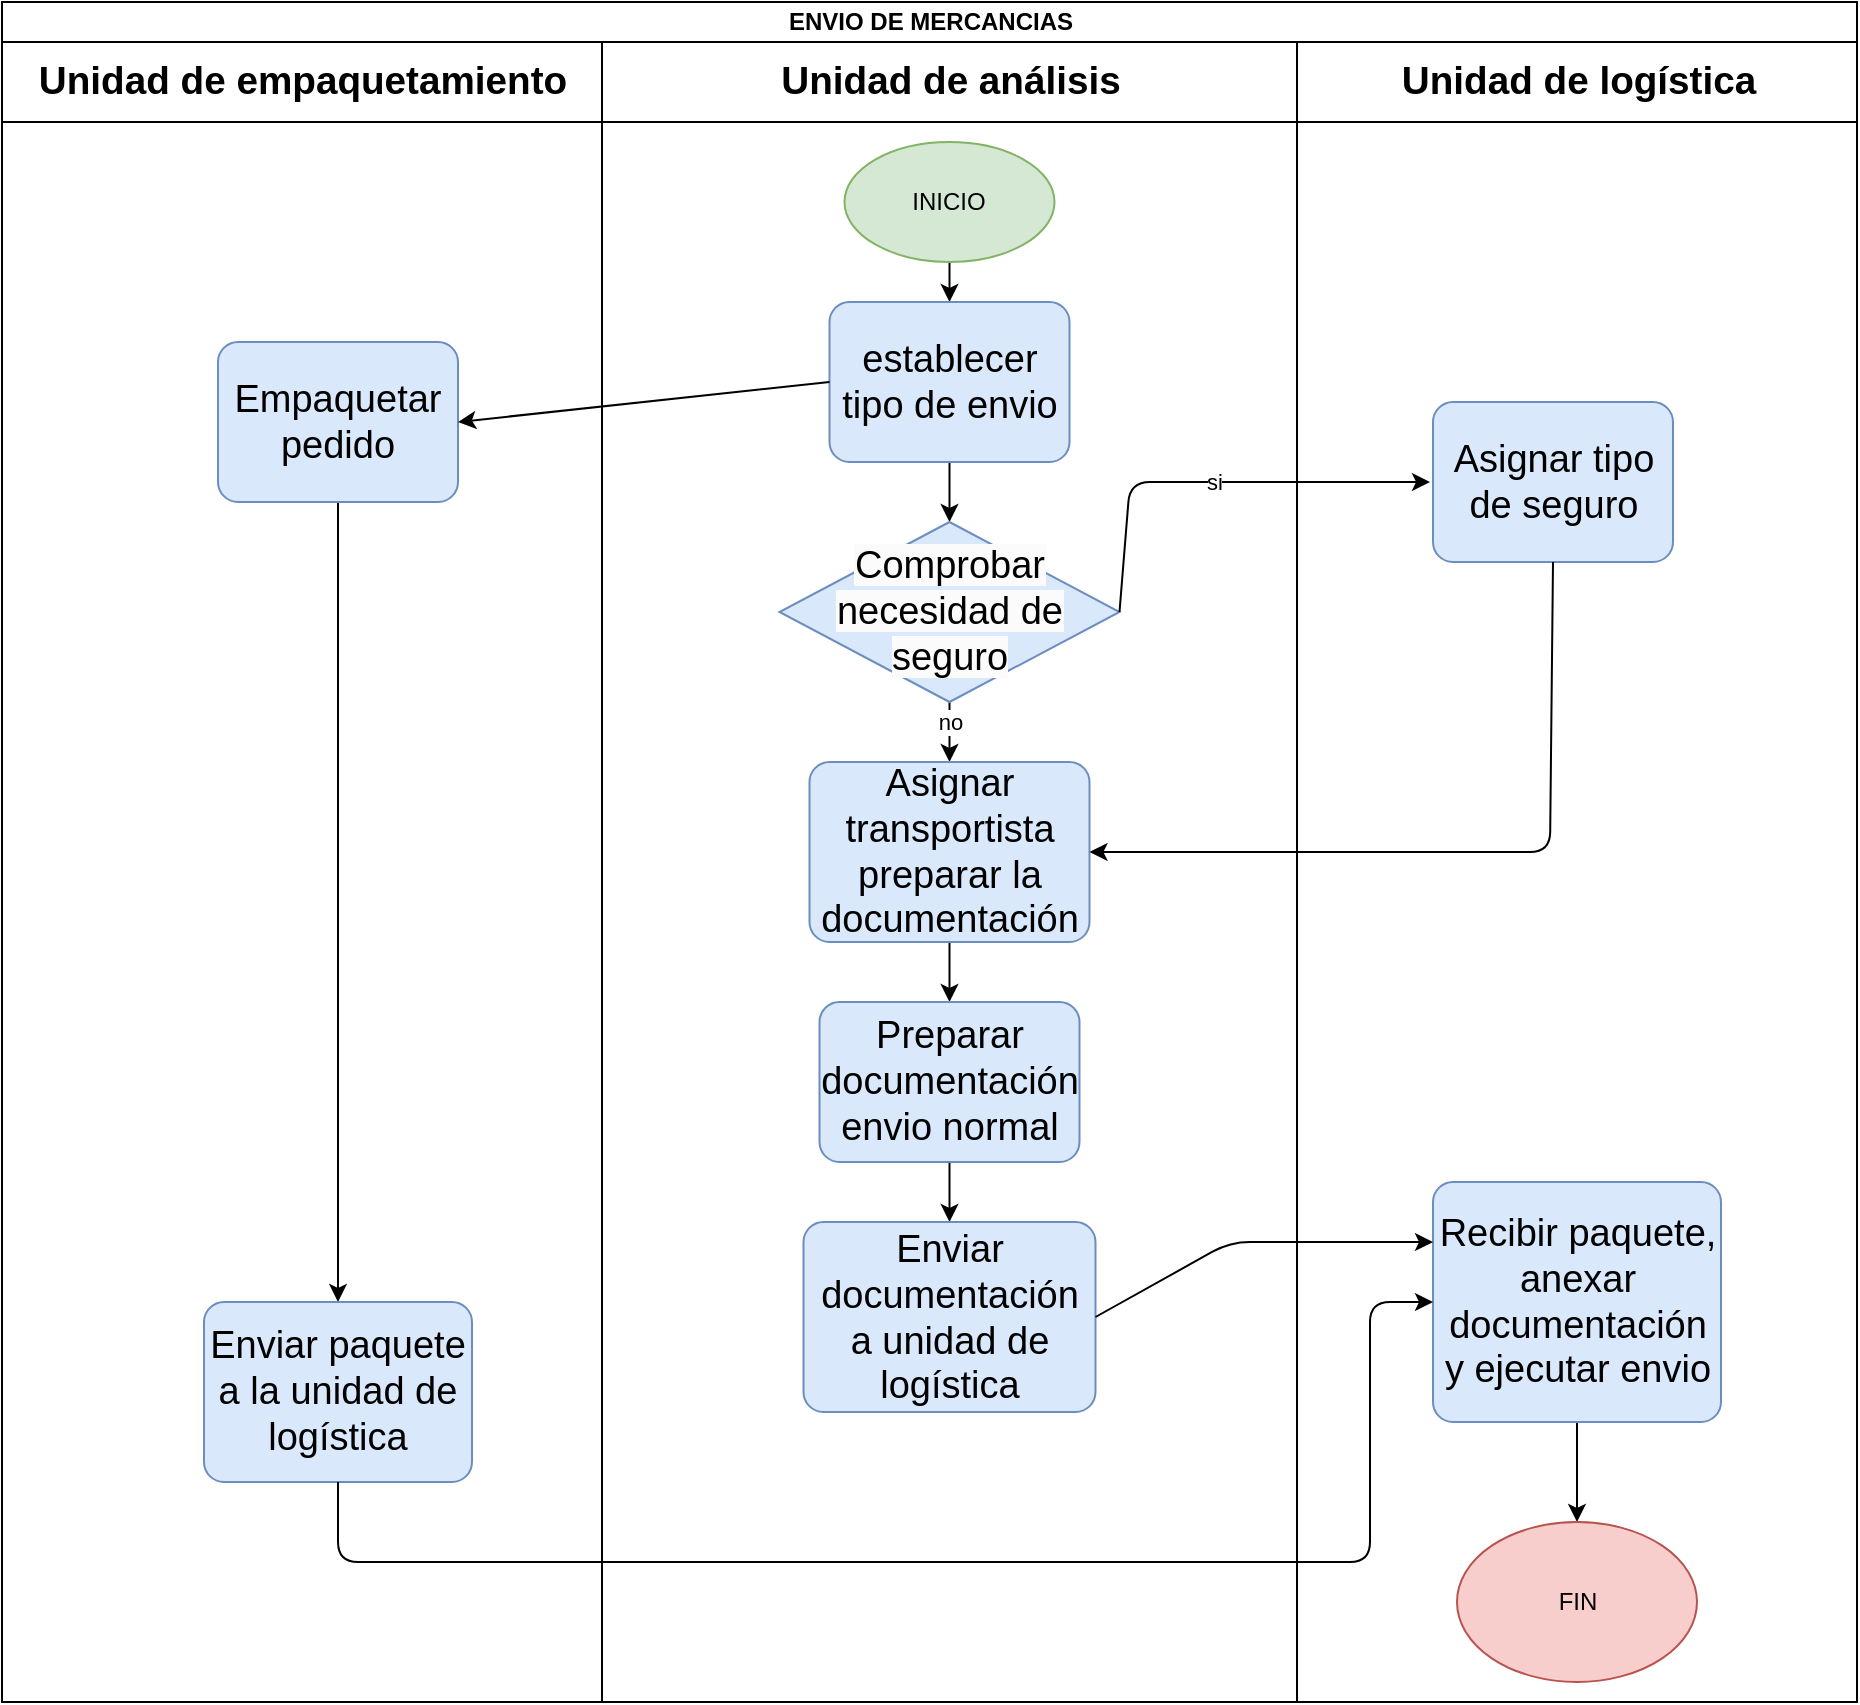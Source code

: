 <mxfile>
    <diagram id="33FnC0etuCPBl4hgdylu" name="Envio de paquetes">
        <mxGraphModel dx="1531" dy="651" grid="1" gridSize="10" guides="1" tooltips="1" connect="1" arrows="1" fold="1" page="1" pageScale="1" pageWidth="1100" pageHeight="850" math="0" shadow="0">
            <root>
                <mxCell id="0"/>
                <mxCell id="1" parent="0"/>
                <mxCell id="2" value="ENVIO DE MERCANCIAS" style="swimlane;childLayout=stackLayout;resizeParent=1;resizeParentMax=0;startSize=20;html=1;" vertex="1" parent="1">
                    <mxGeometry x="86" y="30" width="927.5" height="850" as="geometry"/>
                </mxCell>
                <mxCell id="3" value="&lt;b style=&quot;border-color: var(--border-color); font-size: 19px; background-color: rgb(255, 255, 255);&quot;&gt;&lt;span style=&quot;border-color: var(--border-color); font-size: 14.5pt; line-height: 20.687px; font-family: Helvetica, sans-serif; background-image: initial; background-position: initial; background-size: initial; background-repeat: initial; background-attachment: initial; background-origin: initial; background-clip: initial;&quot;&gt;Unidad de empaquetamiento&lt;/span&gt;&lt;/b&gt;" style="swimlane;startSize=40;html=1;" vertex="1" parent="2">
                    <mxGeometry y="20" width="300" height="830" as="geometry"/>
                </mxCell>
                <mxCell id="26" style="edgeStyle=none;html=1;entryX=0.5;entryY=0;entryDx=0;entryDy=0;entryPerimeter=0;" edge="1" parent="3" source="13" target="14">
                    <mxGeometry relative="1" as="geometry"/>
                </mxCell>
                <mxCell id="13" value="Empaquetar pedido" style="points=[[0.25,0,0],[0.5,0,0],[0.75,0,0],[1,0.25,0],[1,0.5,0],[1,0.75,0],[0.75,1,0],[0.5,1,0],[0.25,1,0],[0,0.75,0],[0,0.5,0],[0,0.25,0]];shape=mxgraph.bpmn.task;whiteSpace=wrap;rectStyle=rounded;size=10;html=1;taskMarker=abstract;fontSize=19;fillColor=#dae8fc;strokeColor=#6c8ebf;" vertex="1" parent="3">
                    <mxGeometry x="108" y="150" width="120" height="80" as="geometry"/>
                </mxCell>
                <mxCell id="14" value="Enviar paquete a la unidad de logística" style="points=[[0.25,0,0],[0.5,0,0],[0.75,0,0],[1,0.25,0],[1,0.5,0],[1,0.75,0],[0.75,1,0],[0.5,1,0],[0.25,1,0],[0,0.75,0],[0,0.5,0],[0,0.25,0]];shape=mxgraph.bpmn.task;whiteSpace=wrap;rectStyle=rounded;size=10;html=1;taskMarker=abstract;fontSize=19;fillColor=#dae8fc;strokeColor=#6c8ebf;" vertex="1" parent="3">
                    <mxGeometry x="101" y="630" width="134" height="90" as="geometry"/>
                </mxCell>
                <mxCell id="4" value="&lt;b style=&quot;border-color: var(--border-color); font-size: 19px; background-color: rgb(255, 255, 255);&quot;&gt;&lt;span style=&quot;border-color: var(--border-color); font-size: 14.5pt; line-height: 20.687px; font-family: Helvetica, sans-serif; background-image: initial; background-position: initial; background-size: initial; background-repeat: initial; background-attachment: initial; background-origin: initial; background-clip: initial;&quot;&gt;Unidad de análisis&lt;/span&gt;&lt;/b&gt;" style="swimlane;startSize=40;html=1;" vertex="1" parent="2">
                    <mxGeometry x="300" y="20" width="347.5" height="830" as="geometry"/>
                </mxCell>
                <mxCell id="19" style="edgeStyle=none;html=1;exitX=0.5;exitY=1;exitDx=0;exitDy=0;entryX=0.5;entryY=0;entryDx=0;entryDy=0;entryPerimeter=0;" edge="1" parent="4" source="7" target="8">
                    <mxGeometry relative="1" as="geometry"/>
                </mxCell>
                <mxCell id="7" value="INICIO" style="ellipse;whiteSpace=wrap;html=1;fillColor=#d5e8d4;strokeColor=#82b366;" vertex="1" parent="4">
                    <mxGeometry x="121.25" y="50" width="105" height="60" as="geometry"/>
                </mxCell>
                <mxCell id="20" style="edgeStyle=none;html=1;exitX=0.5;exitY=1;exitDx=0;exitDy=0;exitPerimeter=0;entryX=0.5;entryY=0;entryDx=0;entryDy=0;entryPerimeter=0;" edge="1" parent="4" source="8">
                    <mxGeometry relative="1" as="geometry">
                        <mxPoint x="173.75" y="240" as="targetPoint"/>
                    </mxGeometry>
                </mxCell>
                <mxCell id="8" value="establecer tipo de envio" style="points=[[0.25,0,0],[0.5,0,0],[0.75,0,0],[1,0.25,0],[1,0.5,0],[1,0.75,0],[0.75,1,0],[0.5,1,0],[0.25,1,0],[0,0.75,0],[0,0.5,0],[0,0.25,0]];shape=mxgraph.bpmn.task;whiteSpace=wrap;rectStyle=rounded;size=10;html=1;taskMarker=abstract;fontSize=19;fillColor=#dae8fc;strokeColor=#6c8ebf;" vertex="1" parent="4">
                    <mxGeometry x="113.75" y="130" width="120" height="80" as="geometry"/>
                </mxCell>
                <mxCell id="21" value="no" style="edgeStyle=none;html=1;exitX=0.5;exitY=1;exitDx=0;exitDy=0;exitPerimeter=0;entryX=0.5;entryY=0;entryDx=0;entryDy=0;entryPerimeter=0;" edge="1" parent="4" target="10">
                    <mxGeometry relative="1" as="geometry">
                        <mxPoint x="173.75" y="320" as="sourcePoint"/>
                    </mxGeometry>
                </mxCell>
                <mxCell id="22" style="edgeStyle=none;html=1;exitX=0.5;exitY=1;exitDx=0;exitDy=0;exitPerimeter=0;entryX=0.5;entryY=0;entryDx=0;entryDy=0;entryPerimeter=0;" edge="1" parent="4" source="10" target="11">
                    <mxGeometry relative="1" as="geometry"/>
                </mxCell>
                <mxCell id="10" value="Asignar transportista preparar la documentación" style="points=[[0.25,0,0],[0.5,0,0],[0.75,0,0],[1,0.25,0],[1,0.5,0],[1,0.75,0],[0.75,1,0],[0.5,1,0],[0.25,1,0],[0,0.75,0],[0,0.5,0],[0,0.25,0]];shape=mxgraph.bpmn.task;whiteSpace=wrap;rectStyle=rounded;size=10;html=1;taskMarker=abstract;fontSize=19;fillColor=#dae8fc;strokeColor=#6c8ebf;" vertex="1" parent="4">
                    <mxGeometry x="103.75" y="360" width="140" height="90" as="geometry"/>
                </mxCell>
                <mxCell id="23" style="edgeStyle=none;html=1;exitX=0.5;exitY=1;exitDx=0;exitDy=0;exitPerimeter=0;entryX=0.5;entryY=0;entryDx=0;entryDy=0;entryPerimeter=0;" edge="1" parent="4" source="11" target="12">
                    <mxGeometry relative="1" as="geometry"/>
                </mxCell>
                <mxCell id="11" value="Preparar documentación envio normal" style="points=[[0.25,0,0],[0.5,0,0],[0.75,0,0],[1,0.25,0],[1,0.5,0],[1,0.75,0],[0.75,1,0],[0.5,1,0],[0.25,1,0],[0,0.75,0],[0,0.5,0],[0,0.25,0]];shape=mxgraph.bpmn.task;whiteSpace=wrap;rectStyle=rounded;size=10;html=1;taskMarker=abstract;fontSize=19;fillColor=#dae8fc;strokeColor=#6c8ebf;" vertex="1" parent="4">
                    <mxGeometry x="108.75" y="480" width="130" height="80" as="geometry"/>
                </mxCell>
                <mxCell id="12" value="Enviar documentación a unidad de logística" style="points=[[0.25,0,0],[0.5,0,0],[0.75,0,0],[1,0.25,0],[1,0.5,0],[1,0.75,0],[0.75,1,0],[0.5,1,0],[0.25,1,0],[0,0.75,0],[0,0.5,0],[0,0.25,0]];shape=mxgraph.bpmn.task;whiteSpace=wrap;rectStyle=rounded;size=10;html=1;taskMarker=abstract;fontSize=19;fillColor=#dae8fc;strokeColor=#6c8ebf;" vertex="1" parent="4">
                    <mxGeometry x="100.75" y="590" width="146" height="95" as="geometry"/>
                </mxCell>
                <mxCell id="0RNh30HMzA_mzxDl0ZER-28" value="&lt;span style=&quot;color: rgb(0, 0, 0); font-family: Helvetica; font-size: 19px; font-style: normal; font-variant-ligatures: normal; font-variant-caps: normal; font-weight: 400; letter-spacing: normal; orphans: 2; text-align: center; text-indent: 0px; text-transform: none; widows: 2; word-spacing: 0px; -webkit-text-stroke-width: 0px; background-color: rgb(251, 251, 251); text-decoration-thickness: initial; text-decoration-style: initial; text-decoration-color: initial; float: none; display: inline !important;&quot;&gt;Comprobar necesidad de seguro&lt;/span&gt;" style="rhombus;whiteSpace=wrap;html=1;fillColor=#dae8fc;strokeColor=#6c8ebf;" vertex="1" parent="4">
                    <mxGeometry x="88.75" y="240" width="170" height="90" as="geometry"/>
                </mxCell>
                <mxCell id="5" value="&lt;b style=&quot;border-color: var(--border-color); font-size: 19px; background-color: rgb(255, 255, 255);&quot;&gt;&lt;span style=&quot;border-color: var(--border-color); font-size: 14.5pt; line-height: 20.687px; font-family: Helvetica, sans-serif; background-image: initial; background-position: initial; background-size: initial; background-repeat: initial; background-attachment: initial; background-origin: initial; background-clip: initial;&quot;&gt;Unidad de logística&lt;/span&gt;&lt;/b&gt;" style="swimlane;startSize=40;html=1;" vertex="1" parent="2">
                    <mxGeometry x="647.5" y="20" width="280" height="830" as="geometry"/>
                </mxCell>
                <mxCell id="15" value="Asignar tipo de seguro" style="points=[[0.25,0,0],[0.5,0,0],[0.75,0,0],[1,0.25,0],[1,0.5,0],[1,0.75,0],[0.75,1,0],[0.5,1,0],[0.25,1,0],[0,0.75,0],[0,0.5,0],[0,0.25,0]];shape=mxgraph.bpmn.task;whiteSpace=wrap;rectStyle=rounded;size=10;html=1;taskMarker=abstract;fontSize=19;fillColor=#dae8fc;strokeColor=#6c8ebf;" vertex="1" parent="5">
                    <mxGeometry x="68" y="180" width="120" height="80" as="geometry"/>
                </mxCell>
                <mxCell id="28" style="edgeStyle=none;html=1;entryX=0.5;entryY=0;entryDx=0;entryDy=0;" edge="1" parent="5" source="16" target="17">
                    <mxGeometry relative="1" as="geometry"/>
                </mxCell>
                <mxCell id="16" value="Recibir paquete, anexar documentación y ejecutar envio" style="points=[[0.25,0,0],[0.5,0,0],[0.75,0,0],[1,0.25,0],[1,0.5,0],[1,0.75,0],[0.75,1,0],[0.5,1,0],[0.25,1,0],[0,0.75,0],[0,0.5,0],[0,0.25,0]];shape=mxgraph.bpmn.task;whiteSpace=wrap;rectStyle=rounded;size=10;html=1;taskMarker=abstract;fontSize=19;fillColor=#dae8fc;strokeColor=#6c8ebf;" vertex="1" parent="5">
                    <mxGeometry x="68" y="570" width="144" height="120" as="geometry"/>
                </mxCell>
                <mxCell id="17" value="FIN" style="ellipse;whiteSpace=wrap;html=1;fillColor=#f8cecc;strokeColor=#b85450;" vertex="1" parent="5">
                    <mxGeometry x="80" y="740" width="120" height="80" as="geometry"/>
                </mxCell>
                <mxCell id="24" value="si" style="edgeStyle=none;html=1;exitX=1;exitY=0.5;exitDx=0;exitDy=0;" edge="1" parent="2" source="0RNh30HMzA_mzxDl0ZER-28">
                    <mxGeometry relative="1" as="geometry">
                        <mxPoint x="714" y="240" as="targetPoint"/>
                        <Array as="points">
                            <mxPoint x="564" y="240"/>
                            <mxPoint x="614" y="240"/>
                        </Array>
                    </mxGeometry>
                </mxCell>
                <mxCell id="27" style="edgeStyle=none;html=1;exitX=0.5;exitY=1;exitDx=0;exitDy=0;exitPerimeter=0;" edge="1" parent="2" source="14" target="16">
                    <mxGeometry relative="1" as="geometry">
                        <Array as="points">
                            <mxPoint x="168" y="780"/>
                            <mxPoint x="684" y="780"/>
                            <mxPoint x="684" y="650"/>
                        </Array>
                    </mxGeometry>
                </mxCell>
                <mxCell id="0RNh30HMzA_mzxDl0ZER-29" style="edgeStyle=none;html=1;exitX=0.5;exitY=1;exitDx=0;exitDy=0;exitPerimeter=0;entryX=1;entryY=0.5;entryDx=0;entryDy=0;entryPerimeter=0;" edge="1" parent="2" source="15" target="10">
                    <mxGeometry relative="1" as="geometry">
                        <Array as="points">
                            <mxPoint x="774" y="425"/>
                        </Array>
                    </mxGeometry>
                </mxCell>
                <mxCell id="0RNh30HMzA_mzxDl0ZER-30" style="edgeStyle=none;html=1;exitX=0;exitY=0.5;exitDx=0;exitDy=0;exitPerimeter=0;entryX=1;entryY=0.5;entryDx=0;entryDy=0;entryPerimeter=0;" edge="1" parent="2" source="8" target="13">
                    <mxGeometry relative="1" as="geometry"/>
                </mxCell>
                <mxCell id="0RNh30HMzA_mzxDl0ZER-31" style="edgeStyle=none;html=1;exitX=1;exitY=0.5;exitDx=0;exitDy=0;exitPerimeter=0;entryX=0;entryY=0.25;entryDx=0;entryDy=0;entryPerimeter=0;" edge="1" parent="2" source="12" target="16">
                    <mxGeometry relative="1" as="geometry">
                        <Array as="points">
                            <mxPoint x="614" y="620"/>
                        </Array>
                    </mxGeometry>
                </mxCell>
            </root>
        </mxGraphModel>
    </diagram>
    <diagram id="A1_WAnA2RnyCTs8M3FgK" name="restaurante">
        <mxGraphModel dx="4288" dy="1824" grid="1" gridSize="10" guides="1" tooltips="1" connect="1" arrows="1" fold="1" page="1" pageScale="1" pageWidth="1100" pageHeight="850" math="0" shadow="0">
            <root>
                <mxCell id="0"/>
                <mxCell id="1" parent="0"/>
                <mxCell id="DBnB95_xM_KNGCtZKGds-1" value="Atención al cliente" style="swimlane;childLayout=stackLayout;resizeParent=1;resizeParentMax=0;startSize=20;html=1;" vertex="1" parent="1">
                    <mxGeometry x="15" y="20" width="1070" height="2250" as="geometry"/>
                </mxCell>
                <mxCell id="DBnB95_xM_KNGCtZKGds-2" value="&lt;span style=&quot;font-family: Helvetica, sans-serif; font-size: 19.333px; background-color: rgb(255, 255, 255);&quot;&gt;Cliente&lt;/span&gt;" style="swimlane;startSize=30;html=1;" vertex="1" parent="DBnB95_xM_KNGCtZKGds-1">
                    <mxGeometry y="20" width="220" height="2230" as="geometry"/>
                </mxCell>
                <mxCell id="mLgC6l2f4X4PD1Qi9LRf-4" value="Ingresar al restaurante" style="points=[[0.25,0,0],[0.5,0,0],[0.75,0,0],[1,0.25,0],[1,0.5,0],[1,0.75,0],[0.75,1,0],[0.5,1,0],[0.25,1,0],[0,0.75,0],[0,0.5,0],[0,0.25,0]];shape=mxgraph.bpmn.task;whiteSpace=wrap;rectStyle=rounded;size=10;html=1;taskMarker=abstract;shadow=0;fontSize=18;fillColor=#dae8fc;strokeColor=#6c8ebf;" vertex="1" parent="DBnB95_xM_KNGCtZKGds-2">
                    <mxGeometry x="50" y="120" width="120" height="80" as="geometry"/>
                </mxCell>
                <mxCell id="mLgC6l2f4X4PD1Qi9LRf-11" style="edgeStyle=none;html=1;exitX=0.5;exitY=1;exitDx=0;exitDy=0;entryX=0.5;entryY=0;entryDx=0;entryDy=0;entryPerimeter=0;fontSize=19;" edge="1" parent="DBnB95_xM_KNGCtZKGds-2" source="mLgC6l2f4X4PD1Qi9LRf-5" target="mLgC6l2f4X4PD1Qi9LRf-4">
                    <mxGeometry relative="1" as="geometry"/>
                </mxCell>
                <mxCell id="mLgC6l2f4X4PD1Qi9LRf-5" value="INICIO" style="ellipse;whiteSpace=wrap;html=1;fontSize=19;fillColor=#d5e8d4;strokeColor=#82b366;" vertex="1" parent="DBnB95_xM_KNGCtZKGds-2">
                    <mxGeometry x="65" y="40" width="90" height="50" as="geometry"/>
                </mxCell>
                <mxCell id="mLgC6l2f4X4PD1Qi9LRf-9" value="Eliger pedido" style="points=[[0.25,0,0],[0.5,0,0],[0.75,0,0],[1,0.25,0],[1,0.5,0],[1,0.75,0],[0.75,1,0],[0.5,1,0],[0.25,1,0],[0,0.75,0],[0,0.5,0],[0,0.25,0]];shape=mxgraph.bpmn.task;whiteSpace=wrap;rectStyle=rounded;size=10;html=1;taskMarker=abstract;shadow=0;fontSize=18;fillColor=#dae8fc;strokeColor=#6c8ebf;" vertex="1" parent="DBnB95_xM_KNGCtZKGds-2">
                    <mxGeometry x="50" y="220" width="120" height="80" as="geometry"/>
                </mxCell>
                <mxCell id="mLgC6l2f4X4PD1Qi9LRf-30" value="FI N" style="ellipse;whiteSpace=wrap;html=1;fontSize=19;fillColor=#f8cecc;strokeColor=#b85450;" vertex="1" parent="DBnB95_xM_KNGCtZKGds-2">
                    <mxGeometry x="45" y="1180" width="120" height="80" as="geometry"/>
                </mxCell>
                <mxCell id="mLgC6l2f4X4PD1Qi9LRf-60" style="edgeStyle=none;html=1;exitX=0.5;exitY=1;exitDx=0;exitDy=0;exitPerimeter=0;entryX=0.5;entryY=0;entryDx=0;entryDy=0;entryPerimeter=0;fontSize=19;" edge="1" parent="DBnB95_xM_KNGCtZKGds-2" source="mLgC6l2f4X4PD1Qi9LRf-49" target="mLgC6l2f4X4PD1Qi9LRf-50">
                    <mxGeometry relative="1" as="geometry"/>
                </mxCell>
                <mxCell id="mLgC6l2f4X4PD1Qi9LRf-49" value="Recibir pedido" style="points=[[0.25,0,0],[0.5,0,0],[0.75,0,0],[1,0.25,0],[1,0.5,0],[1,0.75,0],[0.75,1,0],[0.5,1,0],[0.25,1,0],[0,0.75,0],[0,0.5,0],[0,0.25,0]];shape=mxgraph.bpmn.task;whiteSpace=wrap;rectStyle=rounded;size=10;html=1;taskMarker=abstract;fontSize=18;fillColor=#dae8fc;strokeColor=#6c8ebf;" vertex="1" parent="DBnB95_xM_KNGCtZKGds-2">
                    <mxGeometry x="50" y="1510" width="120" height="80" as="geometry"/>
                </mxCell>
                <mxCell id="mLgC6l2f4X4PD1Qi9LRf-50" value="Solicitar cuenta" style="points=[[0.25,0,0],[0.5,0,0],[0.75,0,0],[1,0.25,0],[1,0.5,0],[1,0.75,0],[0.75,1,0],[0.5,1,0],[0.25,1,0],[0,0.75,0],[0,0.5,0],[0,0.25,0]];shape=mxgraph.bpmn.task;whiteSpace=wrap;rectStyle=rounded;size=10;html=1;taskMarker=abstract;fontSize=18;fillColor=#dae8fc;strokeColor=#6c8ebf;" vertex="1" parent="DBnB95_xM_KNGCtZKGds-2">
                    <mxGeometry x="50" y="1640" width="120" height="80" as="geometry"/>
                </mxCell>
                <mxCell id="mLgC6l2f4X4PD1Qi9LRf-53" value="Verificar cuenta" style="points=[[0.25,0,0],[0.5,0,0],[0.75,0,0],[1,0.25,0],[1,0.5,0],[1,0.75,0],[0.75,1,0],[0.5,1,0],[0.25,1,0],[0,0.75,0],[0,0.5,0],[0,0.25,0]];shape=mxgraph.bpmn.task;whiteSpace=wrap;rectStyle=rounded;size=10;html=1;taskMarker=abstract;fontSize=18;fillColor=#dae8fc;strokeColor=#6c8ebf;" vertex="1" parent="DBnB95_xM_KNGCtZKGds-2">
                    <mxGeometry x="50" y="1790" width="120" height="80" as="geometry"/>
                </mxCell>
                <mxCell id="DBnB95_xM_KNGCtZKGds-3" value="&lt;span style=&quot;font-family: Helvetica, sans-serif; font-size: 19.333px; background-color: rgb(255, 255, 255);&quot;&gt;Camarero&lt;/span&gt;" style="swimlane;startSize=30;html=1;" vertex="1" parent="DBnB95_xM_KNGCtZKGds-1">
                    <mxGeometry x="220" y="20" width="230" height="2230" as="geometry"/>
                </mxCell>
                <mxCell id="mLgC6l2f4X4PD1Qi9LRf-13" style="edgeStyle=none;html=1;exitX=0.5;exitY=1;exitDx=0;exitDy=0;exitPerimeter=0;entryX=0.5;entryY=0;entryDx=0;entryDy=0;entryPerimeter=0;fontSize=19;" edge="1" parent="DBnB95_xM_KNGCtZKGds-3" source="mLgC6l2f4X4PD1Qi9LRf-7" target="mLgC6l2f4X4PD1Qi9LRf-8">
                    <mxGeometry relative="1" as="geometry"/>
                </mxCell>
                <mxCell id="mLgC6l2f4X4PD1Qi9LRf-7" value="Recepcionar al cliente" style="points=[[0.25,0,0],[0.5,0,0],[0.75,0,0],[1,0.25,0],[1,0.5,0],[1,0.75,0],[0.75,1,0],[0.5,1,0],[0.25,1,0],[0,0.75,0],[0,0.5,0],[0,0.25,0]];shape=mxgraph.bpmn.task;whiteSpace=wrap;rectStyle=rounded;size=10;html=1;taskMarker=abstract;shadow=0;fontSize=18;fillColor=#dae8fc;strokeColor=#6c8ebf;" vertex="1" parent="DBnB95_xM_KNGCtZKGds-3">
                    <mxGeometry x="45" y="120" width="120" height="80" as="geometry"/>
                </mxCell>
                <mxCell id="mLgC6l2f4X4PD1Qi9LRf-8" value="Ofrece el menú" style="points=[[0.25,0,0],[0.5,0,0],[0.75,0,0],[1,0.25,0],[1,0.5,0],[1,0.75,0],[0.75,1,0],[0.5,1,0],[0.25,1,0],[0,0.75,0],[0,0.5,0],[0,0.25,0]];shape=mxgraph.bpmn.task;whiteSpace=wrap;rectStyle=rounded;size=10;html=1;taskMarker=abstract;shadow=0;fontSize=18;fillColor=#dae8fc;strokeColor=#6c8ebf;" vertex="1" parent="DBnB95_xM_KNGCtZKGds-3">
                    <mxGeometry x="45" y="220" width="120" height="80" as="geometry"/>
                </mxCell>
                <mxCell id="mLgC6l2f4X4PD1Qi9LRf-22" style="edgeStyle=none;html=1;exitX=0.5;exitY=1;exitDx=0;exitDy=0;exitPerimeter=0;entryX=0.5;entryY=0;entryDx=0;entryDy=0;fontSize=19;" edge="1" parent="DBnB95_xM_KNGCtZKGds-3" source="mLgC6l2f4X4PD1Qi9LRf-10" target="mLgC6l2f4X4PD1Qi9LRf-16">
                    <mxGeometry relative="1" as="geometry"/>
                </mxCell>
                <mxCell id="mLgC6l2f4X4PD1Qi9LRf-10" value="Verificar productos" style="points=[[0.25,0,0],[0.5,0,0],[0.75,0,0],[1,0.25,0],[1,0.5,0],[1,0.75,0],[0.75,1,0],[0.5,1,0],[0.25,1,0],[0,0.75,0],[0,0.5,0],[0,0.25,0]];shape=mxgraph.bpmn.task;whiteSpace=wrap;rectStyle=rounded;size=10;html=1;taskMarker=abstract;shadow=0;fontSize=18;fillColor=#dae8fc;strokeColor=#6c8ebf;" vertex="1" parent="DBnB95_xM_KNGCtZKGds-3">
                    <mxGeometry x="45" y="320" width="120" height="80" as="geometry"/>
                </mxCell>
                <mxCell id="mLgC6l2f4X4PD1Qi9LRf-20" value="si" style="edgeStyle=none;html=1;entryX=0.75;entryY=0;entryDx=0;entryDy=0;entryPerimeter=0;fontSize=19;" edge="1" parent="DBnB95_xM_KNGCtZKGds-3" source="mLgC6l2f4X4PD1Qi9LRf-16" target="mLgC6l2f4X4PD1Qi9LRf-19">
                    <mxGeometry relative="1" as="geometry">
                        <Array as="points">
                            <mxPoint x="185" y="540"/>
                        </Array>
                    </mxGeometry>
                </mxCell>
                <mxCell id="mLgC6l2f4X4PD1Qi9LRf-21" value="no" style="edgeStyle=none;html=1;entryX=0.5;entryY=0;entryDx=0;entryDy=0;entryPerimeter=0;fontSize=19;" edge="1" parent="DBnB95_xM_KNGCtZKGds-3" source="mLgC6l2f4X4PD1Qi9LRf-16" target="mLgC6l2f4X4PD1Qi9LRf-18">
                    <mxGeometry relative="1" as="geometry"/>
                </mxCell>
                <mxCell id="mLgC6l2f4X4PD1Qi9LRf-16" value="Esta disponible" style="rhombus;whiteSpace=wrap;html=1;fontSize=19;fillColor=#dae8fc;strokeColor=#6c8ebf;" vertex="1" parent="DBnB95_xM_KNGCtZKGds-3">
                    <mxGeometry x="52.5" y="420" width="137.5" height="100" as="geometry"/>
                </mxCell>
                <mxCell id="mLgC6l2f4X4PD1Qi9LRf-28" style="edgeStyle=none;html=1;exitX=0.25;exitY=1;exitDx=0;exitDy=0;exitPerimeter=0;entryX=0.5;entryY=0;entryDx=0;entryDy=0;fontSize=19;" edge="1" parent="DBnB95_xM_KNGCtZKGds-3" source="mLgC6l2f4X4PD1Qi9LRf-18" target="mLgC6l2f4X4PD1Qi9LRf-27">
                    <mxGeometry relative="1" as="geometry">
                        <Array as="points">
                            <mxPoint x="35" y="750"/>
                        </Array>
                    </mxGeometry>
                </mxCell>
                <mxCell id="mLgC6l2f4X4PD1Qi9LRf-18" value="Ofrecer otros productos" style="points=[[0.25,0,0],[0.5,0,0],[0.75,0,0],[1,0.25,0],[1,0.5,0],[1,0.75,0],[0.75,1,0],[0.5,1,0],[0.25,1,0],[0,0.75,0],[0,0.5,0],[0,0.25,0]];shape=mxgraph.bpmn.task;whiteSpace=wrap;rectStyle=rounded;size=10;html=1;taskMarker=abstract;shadow=0;fontSize=18;fillColor=#dae8fc;strokeColor=#6c8ebf;" vertex="1" parent="DBnB95_xM_KNGCtZKGds-3">
                    <mxGeometry x="5" y="540" width="120" height="80" as="geometry"/>
                </mxCell>
                <mxCell id="mLgC6l2f4X4PD1Qi9LRf-19" value="Registra pedido" style="points=[[0.25,0,0],[0.5,0,0],[0.75,0,0],[1,0.25,0],[1,0.5,0],[1,0.75,0],[0.75,1,0],[0.5,1,0],[0.25,1,0],[0,0.75,0],[0,0.5,0],[0,0.25,0]];shape=mxgraph.bpmn.task;whiteSpace=wrap;rectStyle=rounded;size=10;html=1;taskMarker=abstract;shadow=0;fontSize=18;fillColor=#dae8fc;strokeColor=#6c8ebf;" vertex="1" parent="DBnB95_xM_KNGCtZKGds-3">
                    <mxGeometry x="95" y="670" width="120" height="80" as="geometry"/>
                </mxCell>
                <mxCell id="mLgC6l2f4X4PD1Qi9LRf-29" value="si" style="edgeStyle=none;html=1;entryX=0.5;entryY=1;entryDx=0;entryDy=0;entryPerimeter=0;fontSize=19;" edge="1" parent="DBnB95_xM_KNGCtZKGds-3" source="mLgC6l2f4X4PD1Qi9LRf-27" target="mLgC6l2f4X4PD1Qi9LRf-19">
                    <mxGeometry relative="1" as="geometry"/>
                </mxCell>
                <mxCell id="mLgC6l2f4X4PD1Qi9LRf-27" value="Cliente accepta" style="rhombus;whiteSpace=wrap;html=1;fontSize=19;fillColor=#dae8fc;strokeColor=#6c8ebf;" vertex="1" parent="DBnB95_xM_KNGCtZKGds-3">
                    <mxGeometry x="15" y="830" width="137.5" height="100" as="geometry"/>
                </mxCell>
                <mxCell id="mLgC6l2f4X4PD1Qi9LRf-58" style="edgeStyle=none;html=1;fontSize=19;" edge="1" parent="DBnB95_xM_KNGCtZKGds-3" source="mLgC6l2f4X4PD1Qi9LRf-47" target="mLgC6l2f4X4PD1Qi9LRf-48">
                    <mxGeometry relative="1" as="geometry"/>
                </mxCell>
                <mxCell id="mLgC6l2f4X4PD1Qi9LRf-47" value="Recepcionar pedido" style="points=[[0.25,0,0],[0.5,0,0],[0.75,0,0],[1,0.25,0],[1,0.5,0],[1,0.75,0],[0.75,1,0],[0.5,1,0],[0.25,1,0],[0,0.75,0],[0,0.5,0],[0,0.25,0]];shape=mxgraph.bpmn.task;whiteSpace=wrap;rectStyle=rounded;size=10;html=1;taskMarker=abstract;fontSize=18;fillColor=#dae8fc;strokeColor=#6c8ebf;" vertex="1" parent="DBnB95_xM_KNGCtZKGds-3">
                    <mxGeometry x="70" y="1400" width="120" height="80" as="geometry"/>
                </mxCell>
                <mxCell id="mLgC6l2f4X4PD1Qi9LRf-48" value="Llevar pedido" style="points=[[0.25,0,0],[0.5,0,0],[0.75,0,0],[1,0.25,0],[1,0.5,0],[1,0.75,0],[0.75,1,0],[0.5,1,0],[0.25,1,0],[0,0.75,0],[0,0.5,0],[0,0.25,0]];shape=mxgraph.bpmn.task;whiteSpace=wrap;rectStyle=rounded;size=10;html=1;taskMarker=abstract;fontSize=18;fillColor=#dae8fc;strokeColor=#6c8ebf;" vertex="1" parent="DBnB95_xM_KNGCtZKGds-3">
                    <mxGeometry x="70" y="1510" width="120" height="80" as="geometry"/>
                </mxCell>
                <mxCell id="DBnB95_xM_KNGCtZKGds-4" value="&lt;span style=&quot;font-family: Helvetica, sans-serif; font-size: 19.333px; background-color: rgb(255, 255, 255);&quot;&gt;Cocinero&lt;/span&gt;" style="swimlane;startSize=30;html=1;" vertex="1" parent="DBnB95_xM_KNGCtZKGds-1">
                    <mxGeometry x="450" y="20" width="220" height="2230" as="geometry"/>
                </mxCell>
                <mxCell id="mLgC6l2f4X4PD1Qi9LRf-26" style="edgeStyle=none;html=1;exitX=0.5;exitY=1;exitDx=0;exitDy=0;exitPerimeter=0;entryX=0.5;entryY=0;entryDx=0;entryDy=0;entryPerimeter=0;fontSize=19;" edge="1" parent="DBnB95_xM_KNGCtZKGds-4" source="mLgC6l2f4X4PD1Qi9LRf-23" target="mLgC6l2f4X4PD1Qi9LRf-24">
                    <mxGeometry relative="1" as="geometry"/>
                </mxCell>
                <mxCell id="mLgC6l2f4X4PD1Qi9LRf-23" value="Recepcionar pedido" style="points=[[0.25,0,0],[0.5,0,0],[0.75,0,0],[1,0.25,0],[1,0.5,0],[1,0.75,0],[0.75,1,0],[0.5,1,0],[0.25,1,0],[0,0.75,0],[0,0.5,0],[0,0.25,0]];shape=mxgraph.bpmn.task;whiteSpace=wrap;rectStyle=rounded;size=10;html=1;taskMarker=abstract;fontSize=18;fillColor=#dae8fc;strokeColor=#6c8ebf;" vertex="1" parent="DBnB95_xM_KNGCtZKGds-4">
                    <mxGeometry x="65" y="670" width="120" height="80" as="geometry"/>
                </mxCell>
                <mxCell id="mLgC6l2f4X4PD1Qi9LRf-33" style="edgeStyle=none;html=1;exitX=0.25;exitY=1;exitDx=0;exitDy=0;exitPerimeter=0;entryX=0.5;entryY=0;entryDx=0;entryDy=0;fontSize=19;" edge="1" parent="DBnB95_xM_KNGCtZKGds-4" source="mLgC6l2f4X4PD1Qi9LRf-24" target="mLgC6l2f4X4PD1Qi9LRf-32">
                    <mxGeometry relative="1" as="geometry"/>
                </mxCell>
                <mxCell id="mLgC6l2f4X4PD1Qi9LRf-24" value="Planificar insumos" style="points=[[0.25,0,0],[0.5,0,0],[0.75,0,0],[1,0.25,0],[1,0.5,0],[1,0.75,0],[0.75,1,0],[0.5,1,0],[0.25,1,0],[0,0.75,0],[0,0.5,0],[0,0.25,0]];shape=mxgraph.bpmn.task;whiteSpace=wrap;rectStyle=rounded;size=10;html=1;taskMarker=abstract;fontSize=18;fillColor=#dae8fc;strokeColor=#6c8ebf;" vertex="1" parent="DBnB95_xM_KNGCtZKGds-4">
                    <mxGeometry x="65" y="780" width="120" height="80" as="geometry"/>
                </mxCell>
                <mxCell id="mLgC6l2f4X4PD1Qi9LRf-39" value="si" style="edgeStyle=none;html=1;fontSize=19;entryX=0.25;entryY=0;entryDx=0;entryDy=0;entryPerimeter=0;" edge="1" parent="DBnB95_xM_KNGCtZKGds-4" source="mLgC6l2f4X4PD1Qi9LRf-32" target="mLgC6l2f4X4PD1Qi9LRf-37">
                    <mxGeometry relative="1" as="geometry">
                        <Array as="points">
                            <mxPoint x="25" y="1000"/>
                        </Array>
                    </mxGeometry>
                </mxCell>
                <mxCell id="mLgC6l2f4X4PD1Qi9LRf-40" value="no" style="edgeStyle=none;html=1;exitX=1;exitY=1;exitDx=0;exitDy=0;entryX=0.5;entryY=0;entryDx=0;entryDy=0;entryPerimeter=0;fontSize=19;" edge="1" parent="DBnB95_xM_KNGCtZKGds-4" source="mLgC6l2f4X4PD1Qi9LRf-32" target="mLgC6l2f4X4PD1Qi9LRf-34">
                    <mxGeometry relative="1" as="geometry"/>
                </mxCell>
                <mxCell id="mLgC6l2f4X4PD1Qi9LRf-32" value="Insumo disponible" style="rhombus;whiteSpace=wrap;html=1;fontSize=19;fillColor=#dae8fc;strokeColor=#6c8ebf;" vertex="1" parent="DBnB95_xM_KNGCtZKGds-4">
                    <mxGeometry x="15" y="910" width="135" height="80" as="geometry"/>
                </mxCell>
                <mxCell id="mLgC6l2f4X4PD1Qi9LRf-34" value="Solicitar insumos" style="points=[[0.25,0,0],[0.5,0,0],[0.75,0,0],[1,0.25,0],[1,0.5,0],[1,0.75,0],[0.75,1,0],[0.5,1,0],[0.25,1,0],[0,0.75,0],[0,0.5,0],[0,0.25,0]];shape=mxgraph.bpmn.task;whiteSpace=wrap;rectStyle=rounded;size=10;html=1;taskMarker=abstract;fontSize=18;fillColor=#dae8fc;strokeColor=#6c8ebf;" vertex="1" parent="DBnB95_xM_KNGCtZKGds-4">
                    <mxGeometry x="95" y="1010" width="120" height="80" as="geometry"/>
                </mxCell>
                <mxCell id="mLgC6l2f4X4PD1Qi9LRf-44" style="edgeStyle=none;html=1;entryX=0.75;entryY=0;entryDx=0;entryDy=0;entryPerimeter=0;fontSize=19;" edge="1" parent="DBnB95_xM_KNGCtZKGds-4" source="mLgC6l2f4X4PD1Qi9LRf-36" target="mLgC6l2f4X4PD1Qi9LRf-37">
                    <mxGeometry relative="1" as="geometry"/>
                </mxCell>
                <mxCell id="mLgC6l2f4X4PD1Qi9LRf-36" value="Recepcionar insumos" style="points=[[0.25,0,0],[0.5,0,0],[0.75,0,0],[1,0.25,0],[1,0.5,0],[1,0.75,0],[0.75,1,0],[0.5,1,0],[0.25,1,0],[0,0.75,0],[0,0.5,0],[0,0.25,0]];shape=mxgraph.bpmn.task;whiteSpace=wrap;rectStyle=rounded;size=10;html=1;taskMarker=abstract;fontSize=18;fillColor=#dae8fc;strokeColor=#6c8ebf;" vertex="1" parent="DBnB95_xM_KNGCtZKGds-4">
                    <mxGeometry x="85" y="1120" width="120" height="80" as="geometry"/>
                </mxCell>
                <mxCell id="mLgC6l2f4X4PD1Qi9LRf-46" style="edgeStyle=none;html=1;exitX=0.5;exitY=1;exitDx=0;exitDy=0;exitPerimeter=0;entryX=0.5;entryY=0;entryDx=0;entryDy=0;entryPerimeter=0;fontSize=19;" edge="1" parent="DBnB95_xM_KNGCtZKGds-4" source="mLgC6l2f4X4PD1Qi9LRf-37" target="mLgC6l2f4X4PD1Qi9LRf-45">
                    <mxGeometry relative="1" as="geometry"/>
                </mxCell>
                <mxCell id="mLgC6l2f4X4PD1Qi9LRf-37" value="Preparar pedido" style="points=[[0.25,0,0],[0.5,0,0],[0.75,0,0],[1,0.25,0],[1,0.5,0],[1,0.75,0],[0.75,1,0],[0.5,1,0],[0.25,1,0],[0,0.75,0],[0,0.5,0],[0,0.25,0]];shape=mxgraph.bpmn.task;whiteSpace=wrap;rectStyle=rounded;size=10;html=1;taskMarker=abstract;fontSize=18;fillColor=#dae8fc;strokeColor=#6c8ebf;" vertex="1" parent="DBnB95_xM_KNGCtZKGds-4">
                    <mxGeometry x="15" y="1300" width="120" height="80" as="geometry"/>
                </mxCell>
                <mxCell id="mLgC6l2f4X4PD1Qi9LRf-45" value="Servir Pedido" style="points=[[0.25,0,0],[0.5,0,0],[0.75,0,0],[1,0.25,0],[1,0.5,0],[1,0.75,0],[0.75,1,0],[0.5,1,0],[0.25,1,0],[0,0.75,0],[0,0.5,0],[0,0.25,0]];shape=mxgraph.bpmn.task;whiteSpace=wrap;rectStyle=rounded;size=10;html=1;taskMarker=abstract;fontSize=18;fillColor=#dae8fc;strokeColor=#6c8ebf;" vertex="1" parent="DBnB95_xM_KNGCtZKGds-4">
                    <mxGeometry x="15" y="1410" width="120" height="80" as="geometry"/>
                </mxCell>
                <mxCell id="mLgC6l2f4X4PD1Qi9LRf-2" value="&lt;span style=&quot;font-family: Helvetica, sans-serif; font-size: 19.333px; background-color: rgb(255, 255, 255);&quot;&gt;Almacen&lt;/span&gt;" style="swimlane;startSize=30;html=1;fontSize=14;" vertex="1" parent="DBnB95_xM_KNGCtZKGds-1">
                    <mxGeometry x="670" y="20" width="200" height="2230" as="geometry"/>
                </mxCell>
                <mxCell id="mLgC6l2f4X4PD1Qi9LRf-42" style="edgeStyle=none;html=1;exitX=0.5;exitY=1;exitDx=0;exitDy=0;exitPerimeter=0;fontSize=19;" edge="1" parent="mLgC6l2f4X4PD1Qi9LRf-2" source="mLgC6l2f4X4PD1Qi9LRf-35" target="mLgC6l2f4X4PD1Qi9LRf-38">
                    <mxGeometry relative="1" as="geometry"/>
                </mxCell>
                <mxCell id="mLgC6l2f4X4PD1Qi9LRf-35" value="Bucar insumos" style="points=[[0.25,0,0],[0.5,0,0],[0.75,0,0],[1,0.25,0],[1,0.5,0],[1,0.75,0],[0.75,1,0],[0.5,1,0],[0.25,1,0],[0,0.75,0],[0,0.5,0],[0,0.25,0]];shape=mxgraph.bpmn.task;whiteSpace=wrap;rectStyle=rounded;size=10;html=1;taskMarker=abstract;fontSize=18;fillColor=#dae8fc;strokeColor=#6c8ebf;" vertex="1" parent="mLgC6l2f4X4PD1Qi9LRf-2">
                    <mxGeometry x="40" y="1010" width="120" height="80" as="geometry"/>
                </mxCell>
                <mxCell id="mLgC6l2f4X4PD1Qi9LRf-38" value="Llevar insumos" style="points=[[0.25,0,0],[0.5,0,0],[0.75,0,0],[1,0.25,0],[1,0.5,0],[1,0.75,0],[0.75,1,0],[0.5,1,0],[0.25,1,0],[0,0.75,0],[0,0.5,0],[0,0.25,0]];shape=mxgraph.bpmn.task;whiteSpace=wrap;rectStyle=rounded;size=10;html=1;taskMarker=abstract;fontSize=18;fillColor=#dae8fc;strokeColor=#6c8ebf;" vertex="1" parent="mLgC6l2f4X4PD1Qi9LRf-2">
                    <mxGeometry x="50" y="1120" width="105" height="80" as="geometry"/>
                </mxCell>
                <mxCell id="mLgC6l2f4X4PD1Qi9LRf-1" value="Cajero" style="swimlane;startSize=30;html=1;fontSize=19;" vertex="1" parent="DBnB95_xM_KNGCtZKGds-1">
                    <mxGeometry x="870" y="20" width="200" height="2230" as="geometry"/>
                </mxCell>
                <mxCell id="mLgC6l2f4X4PD1Qi9LRf-63" style="edgeStyle=none;html=1;exitX=0.5;exitY=1;exitDx=0;exitDy=0;exitPerimeter=0;entryX=0.5;entryY=0;entryDx=0;entryDy=0;entryPerimeter=0;fontSize=19;" edge="1" parent="mLgC6l2f4X4PD1Qi9LRf-1" source="mLgC6l2f4X4PD1Qi9LRf-51" target="mLgC6l2f4X4PD1Qi9LRf-52">
                    <mxGeometry relative="1" as="geometry"/>
                </mxCell>
                <mxCell id="mLgC6l2f4X4PD1Qi9LRf-51" value="Escribir cuenta" style="points=[[0.25,0,0],[0.5,0,0],[0.75,0,0],[1,0.25,0],[1,0.5,0],[1,0.75,0],[0.75,1,0],[0.5,1,0],[0.25,1,0],[0,0.75,0],[0,0.5,0],[0,0.25,0]];shape=mxgraph.bpmn.task;whiteSpace=wrap;rectStyle=rounded;size=10;html=1;taskMarker=abstract;fontSize=18;fillColor=#dae8fc;strokeColor=#6c8ebf;" vertex="1" parent="mLgC6l2f4X4PD1Qi9LRf-1">
                    <mxGeometry x="40" y="1630" width="120" height="80" as="geometry"/>
                </mxCell>
                <mxCell id="mLgC6l2f4X4PD1Qi9LRf-52" value="Entregar cuenta" style="points=[[0.25,0,0],[0.5,0,0],[0.75,0,0],[1,0.25,0],[1,0.5,0],[1,0.75,0],[0.75,1,0],[0.5,1,0],[0.25,1,0],[0,0.75,0],[0,0.5,0],[0,0.25,0]];shape=mxgraph.bpmn.task;whiteSpace=wrap;rectStyle=rounded;size=10;html=1;taskMarker=abstract;fontSize=18;fillColor=#dae8fc;strokeColor=#6c8ebf;" vertex="1" parent="mLgC6l2f4X4PD1Qi9LRf-1">
                    <mxGeometry x="40" y="1740" width="120" height="80" as="geometry"/>
                </mxCell>
                <mxCell id="mLgC6l2f4X4PD1Qi9LRf-66" style="edgeStyle=none;html=1;exitX=0.5;exitY=1;exitDx=0;exitDy=0;exitPerimeter=0;entryX=0.5;entryY=0;entryDx=0;entryDy=0;entryPerimeter=0;fontSize=19;" edge="1" parent="mLgC6l2f4X4PD1Qi9LRf-1" source="mLgC6l2f4X4PD1Qi9LRf-54" target="mLgC6l2f4X4PD1Qi9LRf-55">
                    <mxGeometry relative="1" as="geometry"/>
                </mxCell>
                <mxCell id="mLgC6l2f4X4PD1Qi9LRf-54" value="Solicita Pago" style="points=[[0.25,0,0],[0.5,0,0],[0.75,0,0],[1,0.25,0],[1,0.5,0],[1,0.75,0],[0.75,1,0],[0.5,1,0],[0.25,1,0],[0,0.75,0],[0,0.5,0],[0,0.25,0]];shape=mxgraph.bpmn.task;whiteSpace=wrap;rectStyle=rounded;size=10;html=1;taskMarker=abstract;fontSize=18;fillColor=#dae8fc;strokeColor=#6c8ebf;" vertex="1" parent="mLgC6l2f4X4PD1Qi9LRf-1">
                    <mxGeometry x="40" y="1860" width="120" height="80" as="geometry"/>
                </mxCell>
                <mxCell id="mLgC6l2f4X4PD1Qi9LRf-67" style="edgeStyle=none;html=1;exitX=0.5;exitY=1;exitDx=0;exitDy=0;exitPerimeter=0;fontSize=19;" edge="1" parent="mLgC6l2f4X4PD1Qi9LRf-1" source="mLgC6l2f4X4PD1Qi9LRf-55" target="mLgC6l2f4X4PD1Qi9LRf-56">
                    <mxGeometry relative="1" as="geometry"/>
                </mxCell>
                <mxCell id="mLgC6l2f4X4PD1Qi9LRf-55" value="Recibir pago" style="points=[[0.25,0,0],[0.5,0,0],[0.75,0,0],[1,0.25,0],[1,0.5,0],[1,0.75,0],[0.75,1,0],[0.5,1,0],[0.25,1,0],[0,0.75,0],[0,0.5,0],[0,0.25,0]];shape=mxgraph.bpmn.task;whiteSpace=wrap;rectStyle=rounded;size=10;html=1;taskMarker=abstract;fontSize=18;fillColor=#dae8fc;strokeColor=#6c8ebf;" vertex="1" parent="mLgC6l2f4X4PD1Qi9LRf-1">
                    <mxGeometry x="40" y="1960" width="120" height="80" as="geometry"/>
                </mxCell>
                <mxCell id="mLgC6l2f4X4PD1Qi9LRf-56" value="FIN" style="ellipse;whiteSpace=wrap;html=1;fontSize=19;fillColor=#f8cecc;strokeColor=#b85450;" vertex="1" parent="mLgC6l2f4X4PD1Qi9LRf-1">
                    <mxGeometry x="40" y="2100" width="120" height="80" as="geometry"/>
                </mxCell>
                <mxCell id="mLgC6l2f4X4PD1Qi9LRf-12" style="edgeStyle=none;html=1;exitX=1;exitY=0.5;exitDx=0;exitDy=0;exitPerimeter=0;entryX=0;entryY=0.5;entryDx=0;entryDy=0;entryPerimeter=0;fontSize=19;" edge="1" parent="DBnB95_xM_KNGCtZKGds-1" source="mLgC6l2f4X4PD1Qi9LRf-4" target="mLgC6l2f4X4PD1Qi9LRf-7">
                    <mxGeometry relative="1" as="geometry"/>
                </mxCell>
                <mxCell id="mLgC6l2f4X4PD1Qi9LRf-14" style="edgeStyle=none;html=1;exitX=0;exitY=0.5;exitDx=0;exitDy=0;exitPerimeter=0;entryX=1;entryY=0.5;entryDx=0;entryDy=0;entryPerimeter=0;fontSize=19;" edge="1" parent="DBnB95_xM_KNGCtZKGds-1" source="mLgC6l2f4X4PD1Qi9LRf-8" target="mLgC6l2f4X4PD1Qi9LRf-9">
                    <mxGeometry relative="1" as="geometry"/>
                </mxCell>
                <mxCell id="mLgC6l2f4X4PD1Qi9LRf-15" style="edgeStyle=none;html=1;exitX=0.5;exitY=1;exitDx=0;exitDy=0;exitPerimeter=0;entryX=0;entryY=0.5;entryDx=0;entryDy=0;entryPerimeter=0;fontSize=19;" edge="1" parent="DBnB95_xM_KNGCtZKGds-1" source="mLgC6l2f4X4PD1Qi9LRf-9" target="mLgC6l2f4X4PD1Qi9LRf-10">
                    <mxGeometry relative="1" as="geometry">
                        <Array as="points">
                            <mxPoint x="110" y="380"/>
                        </Array>
                    </mxGeometry>
                </mxCell>
                <mxCell id="mLgC6l2f4X4PD1Qi9LRf-25" style="edgeStyle=none;html=1;exitX=1;exitY=0.5;exitDx=0;exitDy=0;exitPerimeter=0;entryX=0;entryY=0.5;entryDx=0;entryDy=0;entryPerimeter=0;fontSize=19;" edge="1" parent="DBnB95_xM_KNGCtZKGds-1" source="mLgC6l2f4X4PD1Qi9LRf-19" target="mLgC6l2f4X4PD1Qi9LRf-23">
                    <mxGeometry relative="1" as="geometry"/>
                </mxCell>
                <mxCell id="mLgC6l2f4X4PD1Qi9LRf-31" value="no" style="edgeStyle=none;html=1;entryX=0.5;entryY=0;entryDx=0;entryDy=0;fontSize=19;" edge="1" parent="DBnB95_xM_KNGCtZKGds-1" source="mLgC6l2f4X4PD1Qi9LRf-27" target="mLgC6l2f4X4PD1Qi9LRf-30">
                    <mxGeometry x="0.096" y="-36" relative="1" as="geometry">
                        <Array as="points">
                            <mxPoint x="105" y="900"/>
                        </Array>
                        <mxPoint as="offset"/>
                    </mxGeometry>
                </mxCell>
                <mxCell id="mLgC6l2f4X4PD1Qi9LRf-41" style="edgeStyle=none;html=1;exitX=1;exitY=0.5;exitDx=0;exitDy=0;exitPerimeter=0;entryX=0;entryY=0.5;entryDx=0;entryDy=0;entryPerimeter=0;fontSize=19;" edge="1" parent="DBnB95_xM_KNGCtZKGds-1" source="mLgC6l2f4X4PD1Qi9LRf-34" target="mLgC6l2f4X4PD1Qi9LRf-35">
                    <mxGeometry relative="1" as="geometry"/>
                </mxCell>
                <mxCell id="mLgC6l2f4X4PD1Qi9LRf-43" style="edgeStyle=none;html=1;entryX=1;entryY=0.5;entryDx=0;entryDy=0;entryPerimeter=0;fontSize=19;" edge="1" parent="DBnB95_xM_KNGCtZKGds-1" source="mLgC6l2f4X4PD1Qi9LRf-38" target="mLgC6l2f4X4PD1Qi9LRf-36">
                    <mxGeometry relative="1" as="geometry"/>
                </mxCell>
                <mxCell id="mLgC6l2f4X4PD1Qi9LRf-57" style="edgeStyle=none;html=1;entryX=1;entryY=0.5;entryDx=0;entryDy=0;entryPerimeter=0;fontSize=19;" edge="1" parent="DBnB95_xM_KNGCtZKGds-1" source="mLgC6l2f4X4PD1Qi9LRf-45" target="mLgC6l2f4X4PD1Qi9LRf-47">
                    <mxGeometry relative="1" as="geometry"/>
                </mxCell>
                <mxCell id="mLgC6l2f4X4PD1Qi9LRf-59" style="edgeStyle=none;html=1;entryX=1;entryY=0.5;entryDx=0;entryDy=0;entryPerimeter=0;fontSize=19;" edge="1" parent="DBnB95_xM_KNGCtZKGds-1" source="mLgC6l2f4X4PD1Qi9LRf-48" target="mLgC6l2f4X4PD1Qi9LRf-49">
                    <mxGeometry relative="1" as="geometry"/>
                </mxCell>
                <mxCell id="mLgC6l2f4X4PD1Qi9LRf-62" style="edgeStyle=none;html=1;entryX=0.009;entryY=0.631;entryDx=0;entryDy=0;entryPerimeter=0;fontSize=19;" edge="1" parent="DBnB95_xM_KNGCtZKGds-1" source="mLgC6l2f4X4PD1Qi9LRf-50" target="mLgC6l2f4X4PD1Qi9LRf-51">
                    <mxGeometry relative="1" as="geometry"/>
                </mxCell>
                <mxCell id="mLgC6l2f4X4PD1Qi9LRf-64" style="edgeStyle=none;html=1;entryX=1;entryY=0.25;entryDx=0;entryDy=0;entryPerimeter=0;fontSize=19;" edge="1" parent="DBnB95_xM_KNGCtZKGds-1" source="mLgC6l2f4X4PD1Qi9LRf-52" target="mLgC6l2f4X4PD1Qi9LRf-53">
                    <mxGeometry relative="1" as="geometry"/>
                </mxCell>
                <mxCell id="mLgC6l2f4X4PD1Qi9LRf-65" style="edgeStyle=none;html=1;entryX=0;entryY=0.5;entryDx=0;entryDy=0;entryPerimeter=0;fontSize=19;" edge="1" parent="DBnB95_xM_KNGCtZKGds-1" source="mLgC6l2f4X4PD1Qi9LRf-53" target="mLgC6l2f4X4PD1Qi9LRf-54">
                    <mxGeometry relative="1" as="geometry">
                        <Array as="points">
                            <mxPoint x="110" y="1930"/>
                        </Array>
                    </mxGeometry>
                </mxCell>
            </root>
        </mxGraphModel>
    </diagram>
</mxfile>